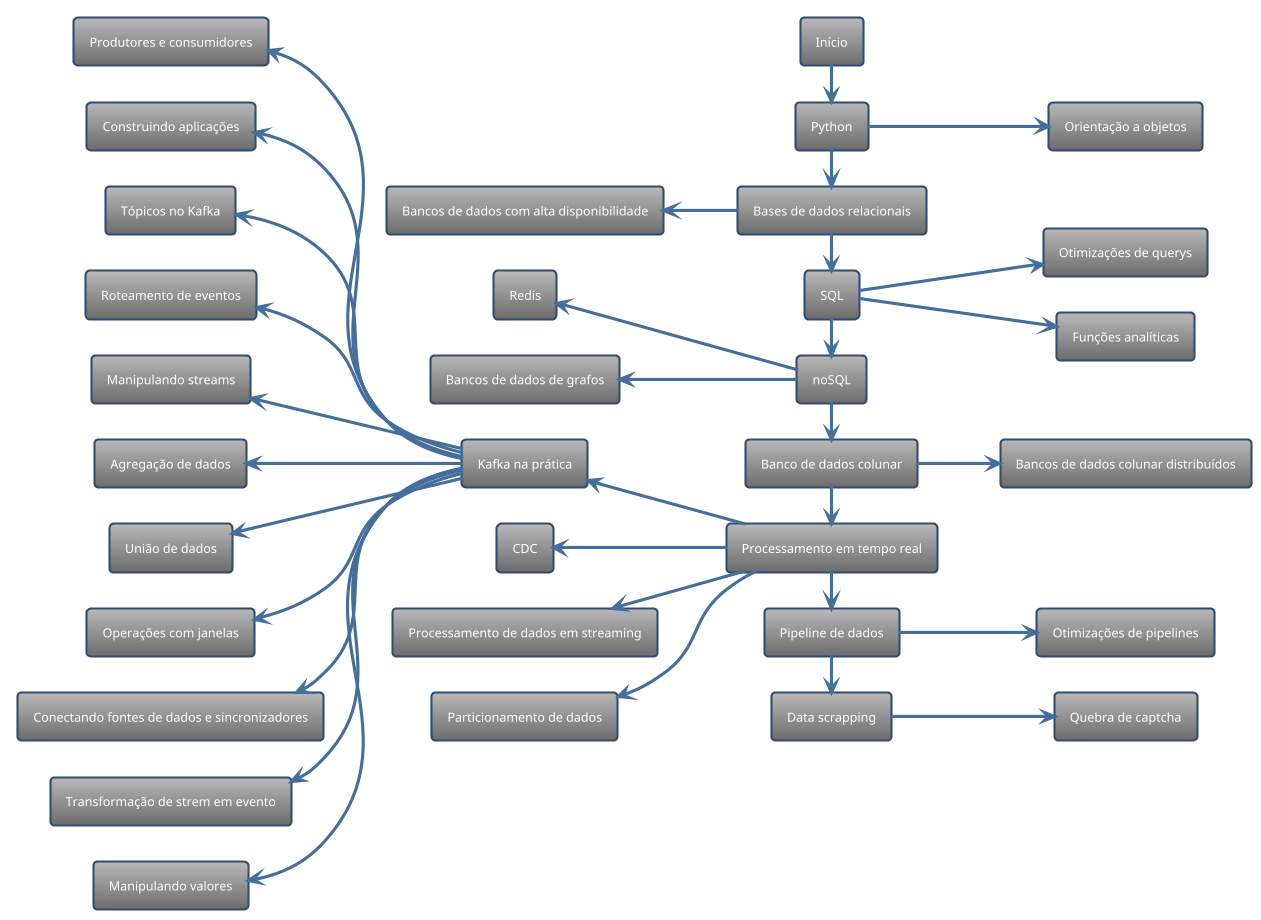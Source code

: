 @startuml
' Edit me at https://plantuml-editor.kkeisuke.com/
!theme spacelab
left to right direction

rectangle "Início" as begin
rectangle "Python" as p
rectangle "Orientação a objetos" as poo
rectangle "Bases de dados relacionais" as bd
rectangle "Bancos de dados com alta disponibilidade" as bda
rectangle "SQL" as s
rectangle "Funções analíticas" as sf
rectangle "Otimizações de querys" as so
rectangle "noSQL" as ns
rectangle "Redis" as nsr
rectangle "Bancos de dados de grafos" as nsb
rectangle "Banco de dados colunar" as bdc
rectangle "Bancos de dados colunar distribuídos" as bdcd
rectangle "Processamento em tempo real" as rt 
rectangle "Particionamento de dados" as rtpd
rectangle "Kafka na prática" as rtk
rectangle "Manipulando valores" as rtkmv
rectangle "Transformação de strem em evento" as rtktse
rectangle "Conectando fontes de dados e sincronizadores" as rtkfs
rectangle "Operações com janelas" as rtkj
rectangle "União de dados" as rtku
rectangle "Agregação de dados" as rtka
rectangle "Manipulando streams" as rtkms
rectangle "Roteamento de eventos" as rtkr
rectangle "Tópicos no Kafka" as rtkt
rectangle "Construindo aplicações" as rtkc
rectangle "Produtores e consumidores" as rtkp
rectangle "CDC" as rtc
rectangle "Processamento de dados em streaming" as rtp
rectangle "Pipeline de dados" as pd
rectangle "Otimizações de pipelines" as pdo
rectangle "Data scrapping" as ds
rectangle "Quebra de captcha" as dsq

begin -> p
p --> poo
p -> bd
bd -up-> bda
bd -> s
s --> sf
s --> so
s -> ns
ns -up-> nsb
ns -up-> nsr
ns -> bdc
bdc --> bdcd
bdc -> rt
rt -up-> rtpd
rt -up-> rtp
rt -up-> rtc
rt -up-> rtk
rtk -up-> rtkmv
rtk -up-> rtktse
rtk -up-> rtkfs
rtk -up-> rtkj
rtk -up-> rtku
rtk -up-> rtka
rtk -up-> rtkms
rtk -up-> rtkr
rtk -up-> rtkt
rtk -up-> rtkc
rtk -up-> rtkp
rt -> pd
pd --> pdo
pd -> ds
ds --> dsq

@enduml